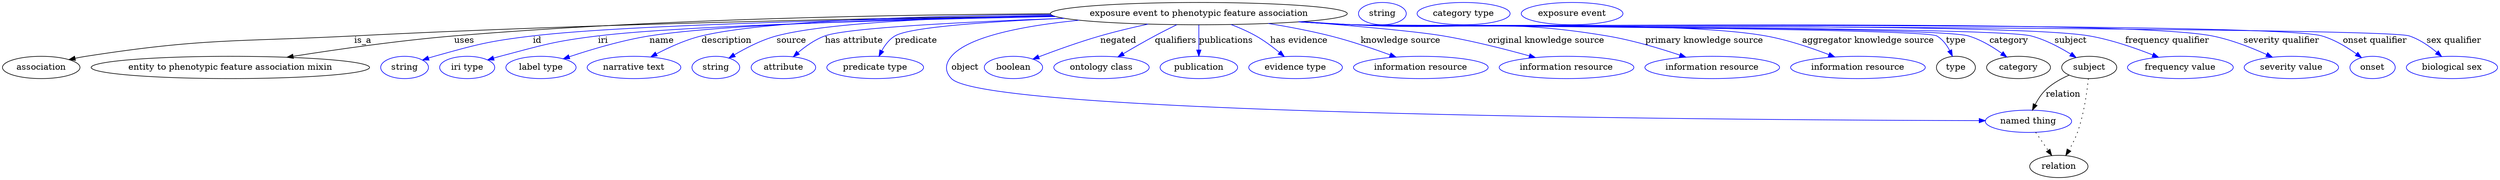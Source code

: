 digraph {
	graph [bb="0,0,4020.8,283"];
	node [label="\N"];
	"exposure event to phenotypic feature association"	[height=0.5,
		label="exposure event to phenotypic feature association",
		pos="1927.4,265",
		width=6.6439];
	association	[height=0.5,
		pos="62.394,178",
		width=1.7332];
	"exposure event to phenotypic feature association" -> association	[label=is_a,
		lp="580.39,221.5",
		pos="e,107.12,190.7 1692.4,261.56 1421,257.91 961.2,249.14 566.39,229 374.09,219.19 324.67,225.55 134.39,196 128.7,195.12 122.8,194.02 \
116.92,192.81"];
	"entity to phenotypic feature association mixin"	[height=0.5,
		pos="367.39,178",
		width=6.2286];
	"exposure event to phenotypic feature association" -> "entity to phenotypic feature association mixin"	[label=uses,
		lp="743.89,221.5",
		pos="e,458.83,194.5 1688.2,264.67 1445.7,263.56 1059.8,256.85 727.39,229 639.71,221.65 540.74,207.48 468.79,196.09"];
	id	[color=blue,
		height=0.5,
		label=string,
		pos="648.39,178",
		width=1.0652];
	"exposure event to phenotypic feature association" -> id	[color=blue,
		label=id,
		lp="861.39,221.5",
		pos="e,677.38,189.97 1693.7,261.11 1428,256.98 1010.7,247.73 854.39,229 783.17,220.47 765.47,215.35 696.39,196 693.29,195.13 690.09,194.16 \
686.89,193.14",
		style=solid];
	iri	[color=blue,
		height=0.5,
		label="iri type",
		pos="749.39,178",
		width=1.2277];
	"exposure event to phenotypic feature association" -> iri	[color=blue,
		label=iri,
		lp="967.39,221.5",
		pos="e,782.32,190.14 1696.6,260.2 1456.4,255.43 1096.5,245.77 959.39,229 888.62,220.35 871.32,214.25 802.39,196 799.02,195.11 795.55,\
194.13 792.07,193.11",
		style=solid];
	name	[color=blue,
		height=0.5,
		label="label type",
		pos="868.39,178",
		width=1.5707];
	"exposure event to phenotypic feature association" -> name	[color=blue,
		label=name,
		lp="1062.4,221.5",
		pos="e,904.14,192.01 1693.7,261.09 1474.5,257.21 1162.9,248.41 1042.4,229 997.91,221.84 948.69,207.02 913.98,195.36",
		style=solid];
	description	[color=blue,
		height=0.5,
		label="narrative text",
		pos="1018.4,178",
		width=2.0943];
	"exposure event to phenotypic feature association" -> description	[color=blue,
		label=description,
		lp="1166.9,221.5",
		pos="e,1045.3,195.05 1688.6,263.74 1491.9,261.64 1229.1,253.98 1126.4,229 1101.1,222.86 1074.6,210.69 1054.2,199.89",
		style=solid];
	source	[color=blue,
		height=0.5,
		label=string,
		pos="1150.4,178",
		width=1.0652];
	"exposure event to phenotypic feature association" -> source	[color=blue,
		label=source,
		lp="1271.4,221.5",
		pos="e,1171.3,193.1 1690.7,262.37 1528.4,259.24 1328.4,250.86 1247.4,229 1223.3,222.51 1198.4,209.49 1179.8,198.37",
		style=solid];
	"has attribute"	[color=blue,
		height=0.5,
		label=attribute,
		pos="1258.4,178",
		width=1.4443];
	"exposure event to phenotypic feature association" -> "has attribute"	[color=blue,
		label="has attribute",
		lp="1372.4,221.5",
		pos="e,1274.4,195.23 1710.2,257.45 1552.7,251.66 1361.4,242.11 1325.4,229 1309.4,223.18 1294.1,212.24 1282.1,202.07",
		style=solid];
	predicate	[color=blue,
		height=0.5,
		label="predicate type",
		pos="1406.4,178",
		width=2.1665];
	"exposure event to phenotypic feature association" -> predicate	[color=blue,
		label=predicate,
		lp="1472.4,221.5",
		pos="e,1412.5,195.95 1710.3,257.38 1591.1,252.16 1462.5,243.31 1438.4,229 1429.2,223.53 1422.2,214.26 1417.1,205.18",
		style=solid];
	object	[color=blue,
		height=0.5,
		label="named thing",
		pos="3265.4,91",
		width=1.9318];
	"exposure event to phenotypic feature association" -> object	[color=blue,
		label=object,
		lp="1551.4,178",
		pos="e,3195.9,92.064 1734.9,254.3 1647.1,245.43 1556.7,228.46 1529.4,196 1519.1,183.75 1518.3,171.53 1529.4,160 1587.5,99.598 2853.3,\
92.822 3185.9,92.085",
		style=solid];
	negated	[color=blue,
		height=0.5,
		label=boolean,
		pos="1629.4,178",
		width=1.2999];
	"exposure event to phenotypic feature association" -> negated	[color=blue,
		label=negated,
		lp="1797.4,221.5",
		pos="e,1660.5,191.48 1845.2,248.01 1820.3,242.62 1793.1,236.13 1768.4,229 1734.8,219.31 1697.6,205.77 1670.1,195.22",
		style=solid];
	qualifiers	[color=blue,
		height=0.5,
		label="ontology class",
		pos="1770.4,178",
		width=2.1304];
	"exposure event to phenotypic feature association" -> qualifiers	[color=blue,
		label=qualifiers,
		lp="1889.9,221.5",
		pos="e,1796.9,195.02 1891.8,247.03 1880.4,241.45 1867.8,235.11 1856.4,229 1839.5,219.92 1821,209.3 1805.6,200.19",
		style=solid];
	publications	[color=blue,
		height=0.5,
		label=publication,
		pos="1927.4,178",
		width=1.7332];
	"exposure event to phenotypic feature association" -> publications	[color=blue,
		label=publications,
		lp="1971.4,221.5",
		pos="e,1927.4,196.18 1927.4,246.8 1927.4,235.16 1927.4,219.55 1927.4,206.24",
		style=solid];
	"has evidence"	[color=blue,
		height=0.5,
		label="evidence type",
		pos="2083.4,178",
		width=2.0943];
	"exposure event to phenotypic feature association" -> "has evidence"	[color=blue,
		label="has evidence",
		lp="2088.9,221.5",
		pos="e,2065.1,195.69 1979.2,247.38 1992.7,242.24 2006.9,236.05 2019.4,229 2032.7,221.48 2046.3,211.34 2057.5,202.15",
		style=solid];
	"knowledge source"	[color=blue,
		height=0.5,
		label="information resource",
		pos="2285.4,178",
		width=3.015];
	"exposure event to phenotypic feature association" -> "knowledge source"	[color=blue,
		label="knowledge source",
		lp="2252.9,221.5",
		pos="e,2245.3,194.73 2039.5,249.06 2072,243.77 2107.3,237.09 2139.4,229 2172,220.77 2207.8,208.57 2235.8,198.28",
		style=solid];
	"original knowledge source"	[color=blue,
		height=0.5,
		label="information resource",
		pos="2520.4,178",
		width=3.015];
	"exposure event to phenotypic feature association" -> "original knowledge source"	[color=blue,
		label="original knowledge source",
		lp="2487.4,221.5",
		pos="e,2470.1,193.96 2092.4,251.95 2179.9,245.04 2278.1,236.31 2321.4,229 2368.7,221.01 2421.2,207.6 2460.5,196.68",
		style=solid];
	"primary knowledge source"	[color=blue,
		height=0.5,
		label="information resource",
		pos="2755.4,178",
		width=3.015];
	"exposure event to phenotypic feature association" -> "primary knowledge source"	[color=blue,
		label="primary knowledge source",
		lp="2742.4,221.5",
		pos="e,2712.7,194.67 2094.1,252.06 2121.6,250.25 2149.8,248.49 2176.4,247 2358.1,236.8 2405.9,258.89 2585.4,229 2625.7,222.28 2670,209.07 \
2703.2,197.91",
		style=solid];
	"aggregator knowledge source"	[color=blue,
		height=0.5,
		label="information resource",
		pos="2990.4,178",
		width=3.015];
	"exposure event to phenotypic feature association" -> "aggregator knowledge source"	[color=blue,
		label="aggregator knowledge source",
		lp="3006.9,221.5",
		pos="e,2952.9,195.03 2091.1,251.86 2119.5,250.03 2148.8,248.31 2176.4,247 2324.1,239.96 2695.8,254.8 2841.4,229 2876.5,222.78 2914.6,\
209.87 2943.5,198.73",
		style=solid];
	type	[height=0.5,
		pos="3148.4,178",
		width=0.86659];
	"exposure event to phenotypic feature association" -> type	[color=blue,
		label=type,
		lp="3148.4,221.5",
		pos="e,3142.7,196.14 2089.7,251.76 2118.6,249.92 2148.4,248.22 2176.4,247 2202.5,245.86 3094.7,241.93 3117.4,229 3126.6,223.75 3133.5,\
214.52 3138.3,205.42",
		style=solid];
	category	[height=0.5,
		pos="3249.4,178",
		width=1.4263];
	"exposure event to phenotypic feature association" -> category	[color=blue,
		label=category,
		lp="3233.9,221.5",
		pos="e,3230.5,194.75 2089.7,251.74 2118.6,249.9 2148.4,248.21 2176.4,247 2231.5,244.62 3115.5,244.53 3168.4,229 3187.9,223.28 3207.3,\
211.53 3222.3,200.86",
		style=solid];
	subject	[height=0.5,
		pos="3363.4,178",
		width=1.2277];
	"exposure event to phenotypic feature association" -> subject	[color=blue,
		label=subject,
		lp="3333.4,221.5",
		pos="e,3342.2,194.05 2089.4,251.72 2118.4,249.87 2148.3,248.19 2176.4,247 2237.1,244.43 3210.6,244.18 3269.4,229 3292.3,223.1 3315.7,\
210.64 3333.5,199.63",
		style=solid];
	"frequency qualifier"	[color=blue,
		height=0.5,
		label="frequency value",
		pos="3510.4,178",
		width=2.3651];
	"exposure event to phenotypic feature association" -> "frequency qualifier"	[color=blue,
		label="frequency qualifier",
		lp="3489.4,221.5",
		pos="e,3475.3,194.43 2089.1,251.71 2118.1,249.86 2148.1,248.18 2176.4,247 2308.2,241.51 3233.4,251.51 3363.4,229 3398.8,222.86 3437.3,\
209.54 3465.9,198.19",
		style=solid];
	"severity qualifier"	[color=blue,
		height=0.5,
		label="severity value",
		pos="3689.4,178",
		width=2.1123];
	"exposure event to phenotypic feature association" -> "severity qualifier"	[color=blue,
		label="severity qualifier",
		lp="3673.4,221.5",
		pos="e,3658.8,194.58 2088.7,251.68 2117.9,249.83 2148,248.15 2176.4,247 2330.2,240.76 3410.3,258.47 3561.4,229 3592,223.03 3624.7,210.13 \
3649.4,198.93",
		style=solid];
	"onset qualifier"	[color=blue,
		height=0.5,
		label=onset,
		pos="3819.4,178",
		width=1.011];
	"exposure event to phenotypic feature association" -> "onset qualifier"	[color=blue,
		label="onset qualifier",
		lp="3823.9,221.5",
		pos="e,3801.8,193.83 2088.4,251.67 2117.7,249.81 2147.9,248.13 2176.4,247 2263.1,243.54 3655,253.17 3738.4,229 3758.4,223.19 3778.4,210.95 \
3793.5,200.04",
		style=solid];
	"sex qualifier"	[color=blue,
		height=0.5,
		label="biological sex",
		pos="3947.4,178",
		width=2.0401];
	"exposure event to phenotypic feature association" -> "sex qualifier"	[color=blue,
		label="sex qualifier",
		lp="3951.4,221.5",
		pos="e,3931,195.75 2088.4,251.65 2117.7,249.79 2147.9,248.12 2176.4,247 2223.7,245.14 3834.5,243.98 3879.4,229 3895.5,223.61 3911,212.81 \
3923.2,202.63",
		style=solid];
	relation	[height=0.5,
		pos="3314.4,18",
		width=1.2999];
	object -> relation	[pos="e,3302.9,35.705 3277,73.174 3283,64.509 3290.4,53.768 3297,44.141",
		style=dotted];
	association_type	[color=blue,
		height=0.5,
		label=string,
		pos="2223.4,265",
		width=1.0652];
	association_category	[color=blue,
		height=0.5,
		label="category type",
		pos="2354.4,265",
		width=2.0762];
	subject -> object	[label=relation,
		lp="3321.4,134.5",
		pos="e,3271.8,108.97 3330.9,165.59 3318.1,159.94 3304,152.13 3293.4,142 3286.4,135.31 3280.7,126.48 3276.3,118.1"];
	subject -> relation	[pos="e,3325.6,35.828 3362,159.99 3359.9,139.02 3355,102.55 3344.4,73 3340.9,63.258 3335.8,53.189 3330.8,44.423",
		style=dotted];
	"exposure event to phenotypic feature association_subject"	[color=blue,
		height=0.5,
		label="exposure event",
		pos="2529.4,265",
		width=2.2748];
}
